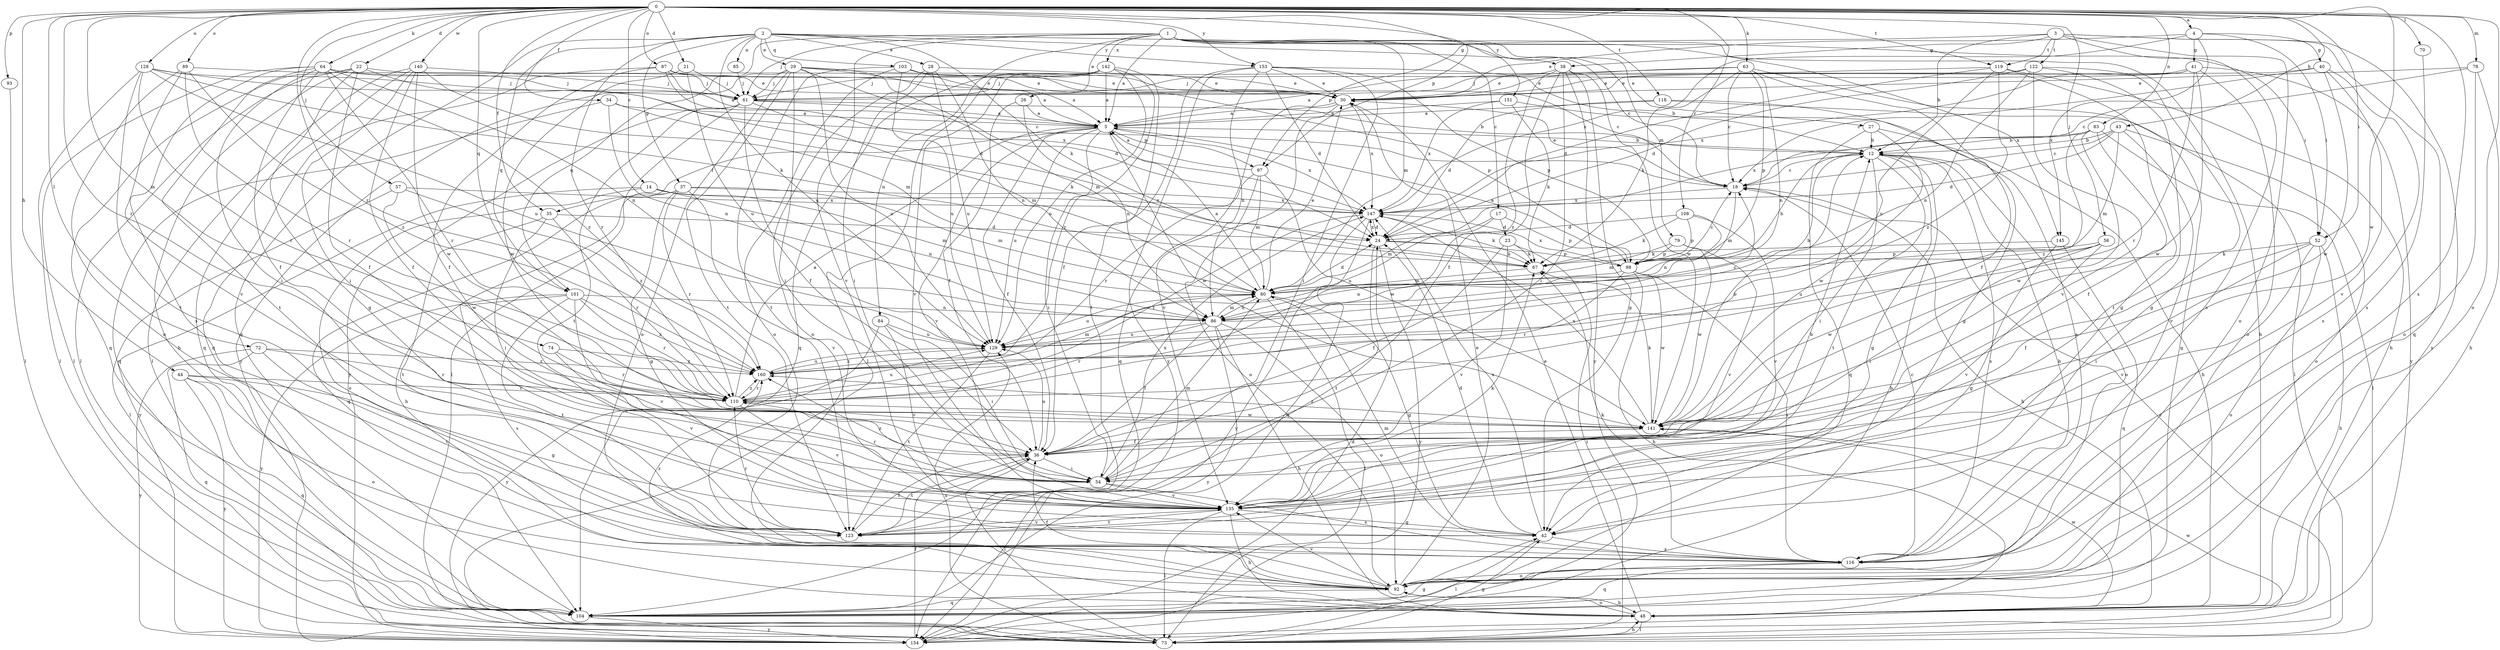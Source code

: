strict digraph  {
0;
1;
2;
3;
4;
5;
12;
14;
17;
18;
21;
22;
23;
24;
26;
27;
28;
29;
30;
34;
35;
36;
37;
38;
40;
41;
42;
43;
44;
48;
52;
54;
56;
57;
61;
63;
64;
67;
70;
72;
73;
74;
78;
79;
80;
83;
84;
85;
86;
87;
89;
92;
93;
97;
98;
101;
103;
104;
108;
110;
116;
118;
119;
122;
123;
128;
129;
135;
140;
141;
142;
145;
147;
151;
153;
154;
160;
0 -> 4  [label=a];
0 -> 14  [label=c];
0 -> 21  [label=d];
0 -> 22  [label=d];
0 -> 34  [label=f];
0 -> 35  [label=f];
0 -> 43  [label=h];
0 -> 44  [label=h];
0 -> 52  [label=i];
0 -> 56  [label=j];
0 -> 57  [label=j];
0 -> 63  [label=k];
0 -> 64  [label=k];
0 -> 70  [label=l];
0 -> 72  [label=l];
0 -> 74  [label=m];
0 -> 78  [label=m];
0 -> 83  [label=n];
0 -> 87  [label=o];
0 -> 89  [label=o];
0 -> 92  [label=o];
0 -> 93  [label=p];
0 -> 97  [label=p];
0 -> 101  [label=q];
0 -> 108  [label=r];
0 -> 110  [label=r];
0 -> 116  [label=s];
0 -> 118  [label=t];
0 -> 119  [label=t];
0 -> 128  [label=u];
0 -> 140  [label=w];
0 -> 141  [label=w];
0 -> 151  [label=y];
0 -> 153  [label=y];
0 -> 160  [label=z];
1 -> 5  [label=a];
1 -> 17  [label=c];
1 -> 26  [label=e];
1 -> 27  [label=e];
1 -> 48  [label=h];
1 -> 52  [label=i];
1 -> 61  [label=j];
1 -> 79  [label=m];
1 -> 80  [label=m];
1 -> 84  [label=n];
1 -> 101  [label=q];
1 -> 135  [label=v];
1 -> 142  [label=x];
1 -> 145  [label=x];
2 -> 18  [label=c];
2 -> 28  [label=e];
2 -> 29  [label=e];
2 -> 37  [label=g];
2 -> 38  [label=g];
2 -> 67  [label=k];
2 -> 85  [label=n];
2 -> 101  [label=q];
2 -> 103  [label=q];
2 -> 104  [label=q];
2 -> 110  [label=r];
2 -> 129  [label=u];
2 -> 153  [label=y];
3 -> 12  [label=b];
3 -> 38  [label=g];
3 -> 92  [label=o];
3 -> 97  [label=p];
3 -> 104  [label=q];
3 -> 116  [label=s];
3 -> 119  [label=t];
3 -> 122  [label=t];
3 -> 154  [label=y];
4 -> 30  [label=e];
4 -> 40  [label=g];
4 -> 41  [label=g];
4 -> 52  [label=i];
4 -> 145  [label=x];
4 -> 147  [label=x];
5 -> 12  [label=b];
5 -> 35  [label=f];
5 -> 36  [label=f];
5 -> 54  [label=i];
5 -> 97  [label=p];
5 -> 129  [label=u];
5 -> 135  [label=v];
5 -> 141  [label=w];
5 -> 147  [label=x];
12 -> 18  [label=c];
12 -> 42  [label=g];
12 -> 54  [label=i];
12 -> 92  [label=o];
12 -> 116  [label=s];
12 -> 123  [label=t];
14 -> 80  [label=m];
14 -> 86  [label=n];
14 -> 92  [label=o];
14 -> 147  [label=x];
14 -> 154  [label=y];
17 -> 23  [label=d];
17 -> 80  [label=m];
17 -> 98  [label=p];
17 -> 129  [label=u];
18 -> 30  [label=e];
18 -> 48  [label=h];
18 -> 80  [label=m];
18 -> 147  [label=x];
21 -> 61  [label=j];
21 -> 129  [label=u];
21 -> 141  [label=w];
22 -> 24  [label=d];
22 -> 30  [label=e];
22 -> 36  [label=f];
22 -> 42  [label=g];
22 -> 48  [label=h];
22 -> 73  [label=l];
22 -> 104  [label=q];
23 -> 36  [label=f];
23 -> 67  [label=k];
23 -> 73  [label=l];
23 -> 135  [label=v];
24 -> 67  [label=k];
24 -> 98  [label=p];
24 -> 123  [label=t];
24 -> 147  [label=x];
24 -> 154  [label=y];
26 -> 5  [label=a];
26 -> 36  [label=f];
26 -> 86  [label=n];
27 -> 12  [label=b];
27 -> 48  [label=h];
27 -> 104  [label=q];
27 -> 141  [label=w];
28 -> 30  [label=e];
28 -> 54  [label=i];
28 -> 86  [label=n];
28 -> 92  [label=o];
28 -> 129  [label=u];
29 -> 5  [label=a];
29 -> 18  [label=c];
29 -> 24  [label=d];
29 -> 54  [label=i];
29 -> 61  [label=j];
29 -> 80  [label=m];
29 -> 92  [label=o];
29 -> 123  [label=t];
29 -> 129  [label=u];
29 -> 154  [label=y];
30 -> 5  [label=a];
30 -> 104  [label=q];
30 -> 135  [label=v];
30 -> 147  [label=x];
34 -> 5  [label=a];
34 -> 67  [label=k];
34 -> 86  [label=n];
34 -> 104  [label=q];
35 -> 24  [label=d];
35 -> 54  [label=i];
35 -> 110  [label=r];
35 -> 123  [label=t];
36 -> 54  [label=i];
36 -> 73  [label=l];
36 -> 123  [label=t];
36 -> 129  [label=u];
37 -> 42  [label=g];
37 -> 48  [label=h];
37 -> 80  [label=m];
37 -> 104  [label=q];
37 -> 110  [label=r];
37 -> 135  [label=v];
37 -> 147  [label=x];
38 -> 30  [label=e];
38 -> 36  [label=f];
38 -> 42  [label=g];
38 -> 54  [label=i];
38 -> 141  [label=w];
38 -> 154  [label=y];
38 -> 160  [label=z];
40 -> 18  [label=c];
40 -> 61  [label=j];
40 -> 116  [label=s];
40 -> 135  [label=v];
40 -> 141  [label=w];
41 -> 30  [label=e];
41 -> 61  [label=j];
41 -> 92  [label=o];
41 -> 110  [label=r];
41 -> 141  [label=w];
41 -> 147  [label=x];
41 -> 154  [label=y];
42 -> 24  [label=d];
42 -> 73  [label=l];
42 -> 116  [label=s];
42 -> 147  [label=x];
43 -> 12  [label=b];
43 -> 18  [label=c];
43 -> 24  [label=d];
43 -> 80  [label=m];
43 -> 92  [label=o];
43 -> 135  [label=v];
44 -> 42  [label=g];
44 -> 92  [label=o];
44 -> 104  [label=q];
44 -> 110  [label=r];
44 -> 154  [label=y];
48 -> 30  [label=e];
48 -> 73  [label=l];
48 -> 92  [label=o];
48 -> 141  [label=w];
52 -> 36  [label=f];
52 -> 48  [label=h];
52 -> 54  [label=i];
52 -> 67  [label=k];
52 -> 92  [label=o];
52 -> 135  [label=v];
54 -> 80  [label=m];
54 -> 110  [label=r];
54 -> 116  [label=s];
54 -> 135  [label=v];
54 -> 147  [label=x];
54 -> 160  [label=z];
56 -> 54  [label=i];
56 -> 98  [label=p];
56 -> 129  [label=u];
56 -> 135  [label=v];
56 -> 141  [label=w];
57 -> 73  [label=l];
57 -> 141  [label=w];
57 -> 147  [label=x];
57 -> 160  [label=z];
61 -> 5  [label=a];
61 -> 12  [label=b];
61 -> 36  [label=f];
61 -> 73  [label=l];
61 -> 80  [label=m];
61 -> 123  [label=t];
61 -> 154  [label=y];
63 -> 5  [label=a];
63 -> 18  [label=c];
63 -> 30  [label=e];
63 -> 36  [label=f];
63 -> 67  [label=k];
63 -> 86  [label=n];
63 -> 98  [label=p];
63 -> 104  [label=q];
64 -> 30  [label=e];
64 -> 36  [label=f];
64 -> 54  [label=i];
64 -> 61  [label=j];
64 -> 73  [label=l];
64 -> 86  [label=n];
64 -> 110  [label=r];
64 -> 116  [label=s];
64 -> 123  [label=t];
64 -> 160  [label=z];
67 -> 80  [label=m];
70 -> 116  [label=s];
72 -> 104  [label=q];
72 -> 110  [label=r];
72 -> 123  [label=t];
72 -> 154  [label=y];
72 -> 160  [label=z];
73 -> 18  [label=c];
73 -> 42  [label=g];
73 -> 48  [label=h];
73 -> 129  [label=u];
73 -> 141  [label=w];
74 -> 110  [label=r];
74 -> 135  [label=v];
74 -> 160  [label=z];
78 -> 18  [label=c];
78 -> 30  [label=e];
78 -> 48  [label=h];
78 -> 92  [label=o];
79 -> 80  [label=m];
79 -> 98  [label=p];
79 -> 135  [label=v];
79 -> 141  [label=w];
80 -> 5  [label=a];
80 -> 24  [label=d];
80 -> 30  [label=e];
80 -> 42  [label=g];
80 -> 73  [label=l];
80 -> 86  [label=n];
80 -> 129  [label=u];
83 -> 12  [label=b];
83 -> 36  [label=f];
83 -> 73  [label=l];
83 -> 141  [label=w];
83 -> 147  [label=x];
83 -> 160  [label=z];
84 -> 54  [label=i];
84 -> 129  [label=u];
84 -> 135  [label=v];
84 -> 154  [label=y];
85 -> 61  [label=j];
86 -> 12  [label=b];
86 -> 36  [label=f];
86 -> 48  [label=h];
86 -> 80  [label=m];
86 -> 92  [label=o];
86 -> 110  [label=r];
86 -> 129  [label=u];
86 -> 154  [label=y];
87 -> 5  [label=a];
87 -> 30  [label=e];
87 -> 36  [label=f];
87 -> 61  [label=j];
87 -> 104  [label=q];
87 -> 147  [label=x];
89 -> 30  [label=e];
89 -> 92  [label=o];
89 -> 110  [label=r];
89 -> 135  [label=v];
89 -> 160  [label=z];
92 -> 30  [label=e];
92 -> 36  [label=f];
92 -> 48  [label=h];
92 -> 104  [label=q];
92 -> 135  [label=v];
93 -> 73  [label=l];
97 -> 5  [label=a];
97 -> 80  [label=m];
97 -> 92  [label=o];
97 -> 110  [label=r];
97 -> 141  [label=w];
98 -> 5  [label=a];
98 -> 12  [label=b];
98 -> 18  [label=c];
98 -> 48  [label=h];
98 -> 86  [label=n];
98 -> 110  [label=r];
98 -> 116  [label=s];
98 -> 141  [label=w];
98 -> 147  [label=x];
101 -> 86  [label=n];
101 -> 110  [label=r];
101 -> 116  [label=s];
101 -> 123  [label=t];
101 -> 135  [label=v];
101 -> 154  [label=y];
101 -> 160  [label=z];
103 -> 5  [label=a];
103 -> 30  [label=e];
103 -> 92  [label=o];
103 -> 98  [label=p];
103 -> 123  [label=t];
103 -> 129  [label=u];
104 -> 12  [label=b];
104 -> 154  [label=y];
108 -> 24  [label=d];
108 -> 67  [label=k];
108 -> 86  [label=n];
108 -> 98  [label=p];
108 -> 135  [label=v];
110 -> 5  [label=a];
110 -> 129  [label=u];
110 -> 135  [label=v];
110 -> 141  [label=w];
110 -> 160  [label=z];
116 -> 12  [label=b];
116 -> 18  [label=c];
116 -> 67  [label=k];
116 -> 80  [label=m];
116 -> 92  [label=o];
116 -> 104  [label=q];
116 -> 160  [label=z];
118 -> 5  [label=a];
118 -> 24  [label=d];
118 -> 42  [label=g];
118 -> 73  [label=l];
119 -> 24  [label=d];
119 -> 30  [label=e];
119 -> 42  [label=g];
119 -> 48  [label=h];
119 -> 129  [label=u];
119 -> 160  [label=z];
122 -> 24  [label=d];
122 -> 42  [label=g];
122 -> 61  [label=j];
122 -> 86  [label=n];
122 -> 123  [label=t];
122 -> 135  [label=v];
123 -> 36  [label=f];
123 -> 110  [label=r];
123 -> 135  [label=v];
128 -> 18  [label=c];
128 -> 61  [label=j];
128 -> 67  [label=k];
128 -> 73  [label=l];
128 -> 110  [label=r];
128 -> 123  [label=t];
128 -> 129  [label=u];
129 -> 18  [label=c];
129 -> 123  [label=t];
129 -> 160  [label=z];
135 -> 12  [label=b];
135 -> 42  [label=g];
135 -> 48  [label=h];
135 -> 67  [label=k];
135 -> 73  [label=l];
135 -> 123  [label=t];
140 -> 36  [label=f];
140 -> 54  [label=i];
140 -> 61  [label=j];
140 -> 73  [label=l];
140 -> 80  [label=m];
140 -> 104  [label=q];
140 -> 141  [label=w];
141 -> 12  [label=b];
141 -> 36  [label=f];
141 -> 67  [label=k];
141 -> 147  [label=x];
141 -> 160  [label=z];
142 -> 5  [label=a];
142 -> 61  [label=j];
142 -> 73  [label=l];
142 -> 104  [label=q];
142 -> 123  [label=t];
142 -> 129  [label=u];
142 -> 135  [label=v];
142 -> 160  [label=z];
145 -> 42  [label=g];
145 -> 67  [label=k];
145 -> 104  [label=q];
147 -> 24  [label=d];
147 -> 67  [label=k];
147 -> 104  [label=q];
147 -> 110  [label=r];
147 -> 154  [label=y];
151 -> 5  [label=a];
151 -> 67  [label=k];
151 -> 116  [label=s];
151 -> 147  [label=x];
153 -> 12  [label=b];
153 -> 24  [label=d];
153 -> 30  [label=e];
153 -> 36  [label=f];
153 -> 54  [label=i];
153 -> 86  [label=n];
153 -> 98  [label=p];
153 -> 154  [label=y];
154 -> 24  [label=d];
154 -> 36  [label=f];
154 -> 42  [label=g];
160 -> 80  [label=m];
160 -> 110  [label=r];
160 -> 129  [label=u];
}
